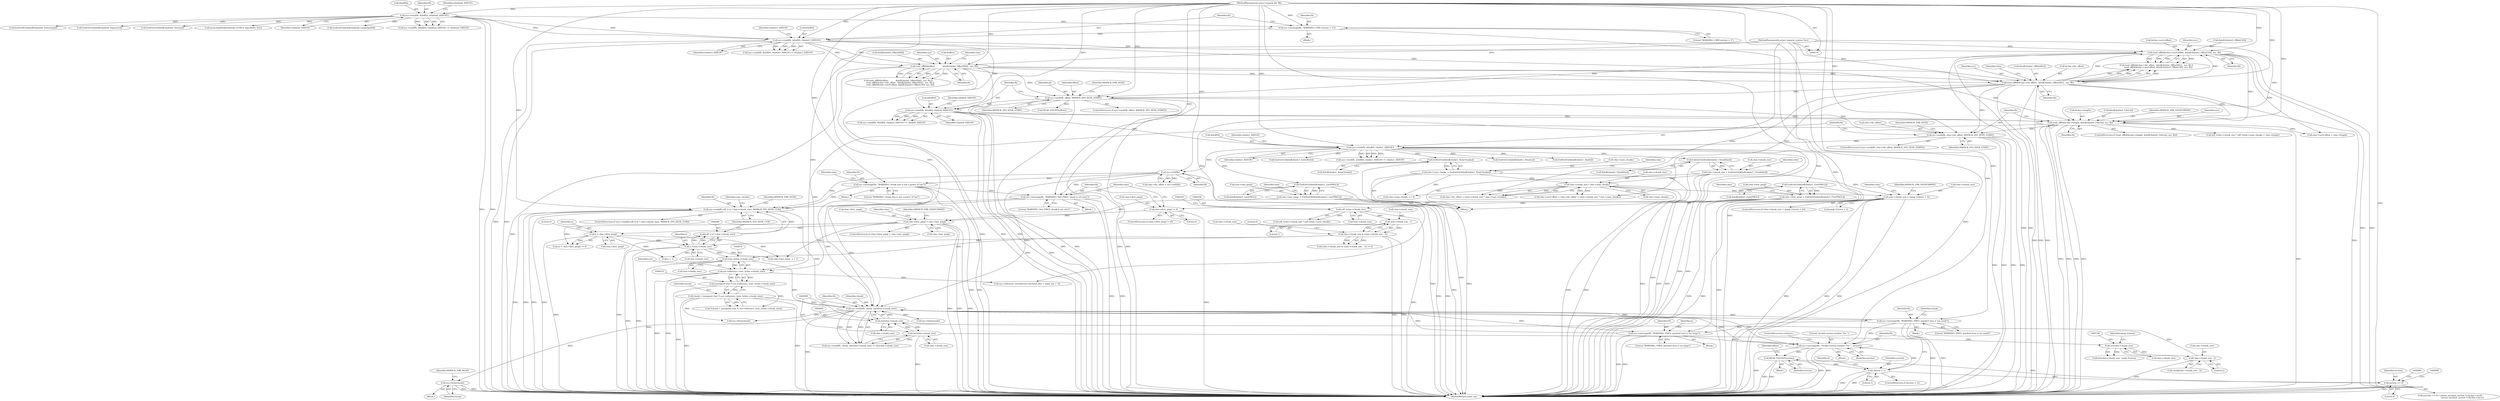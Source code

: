digraph "0_libmspack_2f084136cfe0d05e5bf5703f3e83c6d955234b4d@API" {
"1000704" [label="(Call,sys->free(chunk))"];
"1000690" [label="(Call,sys->read(fh, chunk, (int)chm->chunk_size))"];
"1000643" [label="(Call,sys->seek(fh,(off_t) (x * chm->chunk_size), MSPACK_SYS_SEEK_CUR))"];
"1000596" [label="(Call,sys->message(fh, \"WARNING; first PMGL chunk is not zero\"))"];
"1000586" [label="(Call,sys->message(fh, \"WARNING; chunk size is not a power of two\"))"];
"1000423" [label="(Call,sys->tell(fh))"];
"1000408" [label="(Call,sys->read(fh, &buf[0], chmhs1_SIZEOF))"];
"1000397" [label="(Call,sys->seek(fh, chm->dir_offset, MSPACK_SYS_SEEK_START))"];
"1000382" [label="(Call,read_off64(&chm->length, &buf[chmhs0_FileLen], sys, fh))"];
"1000370" [label="(Call,sys->read(fh, &buf[0], chmhs0_SIZEOF))"];
"1000361" [label="(Call,sys->seek(fh, offset, MSPACK_SYS_SEEK_START))"];
"1000344" [label="(Call,read_off64(&chm->sec0.offset, &buf[chmhst3_OffsetCS0], sys, fh))"];
"1000310" [label="(Call,sys->read(fh, &buf[0], chmhst3_SIZEOF))"];
"1000305" [label="(Call,sys->message(fh, \"WARNING; CHM version > 3\"))"];
"1000233" [label="(Call,sys->read(fh, &buf[0], chmhead_SIZEOF))"];
"1000127" [label="(MethodParameterIn,struct mspack_file *fh)"];
"1000333" [label="(Call,read_off64(&chm->dir_offset,  &buf[chmhst_OffsetHS1],  sys, fh))"];
"1000323" [label="(Call,read_off64(&offset,           &buf[chmhst_OffsetHS0],  sys, fh))"];
"1000126" [label="(MethodParameterIn,struct mspack_system *sys)"];
"1000645" [label="(Call,(off_t) (x * chm->chunk_size))"];
"1000647" [label="(Call,x * chm->chunk_size)"];
"1000635" [label="(Call,x = chm->first_pmgl)"];
"1000600" [label="(Call,chm->first_pmgl > chm->last_pmgl)"];
"1000590" [label="(Call,chm->first_pmgl != 0)"];
"1000470" [label="(Call,chm->first_pmgl = EndGetI32(&buf[chmhs1_FirstPMGL]))"];
"1000474" [label="(Call,EndGetI32(&buf[chmhs1_FirstPMGL]))"];
"1000479" [label="(Call,chm->last_pmgl  = EndGetI32(&buf[chmhs1_LastPMGL]))"];
"1000483" [label="(Call,EndGetI32(&buf[chmhs1_LastPMGL]))"];
"1000575" [label="(Call,chm->chunk_size & (chm->chunk_size - 1))"];
"1000579" [label="(Call,chm->chunk_size - 1)"];
"1000557" [label="(Call,(off_t)chm->chunk_size)"];
"1000526" [label="(Call,chm->chunk_size < (pmgl_Entries + 2))"];
"1000505" [label="(Call,chm->chunk_size * chm->num_chunks)"];
"1000425" [label="(Call,chm->chunk_size = EndGetI32(&buf[chmhs1_ChunkSize]))"];
"1000429" [label="(Call,EndGetI32(&buf[chmhs1_ChunkSize]))"];
"1000461" [label="(Call,chm->num_chunks = EndGetI32(&buf[chmhs1_NumChunks]))"];
"1000465" [label="(Call,EndGetI32(&buf[chmhs1_NumChunks]))"];
"1000726" [label="(Call,sys->message(fh, \"WARNING; PMGL quickref area is too small\"))"];
"1000744" [label="(Call,sys->message(fh, \"WARNING; PMGL quickref area is too large\"))"];
"1000836" [label="(Call,sys->message(fh, \"invalid section number '%u'.\", section))"];
"1000832" [label="(Call,section > 1)"];
"1000788" [label="(Call,READ_ENCINT(section))"];
"1000880" [label="(Call,section == 0)"];
"1000667" [label="(Call,chunk = (unsigned char *) sys->alloc(sys, (size_t)chm->chunk_size))"];
"1000669" [label="(Call,(unsigned char *) sys->alloc(sys, (size_t)chm->chunk_size))"];
"1000671" [label="(Call,sys->alloc(sys, (size_t)chm->chunk_size))"];
"1000673" [label="(Call,(size_t)chm->chunk_size)"];
"1000693" [label="(Call,(int)chm->chunk_size)"];
"1000698" [label="(Call,(int)chm->chunk_size)"];
"1000758" [label="(Call,chm->chunk_size - 2)"];
"1000737" [label="(Call,(int)chm->chunk_size)"];
"1000483" [label="(Call,EndGetI32(&buf[chmhs1_LastPMGL]))"];
"1000509" [label="(Call,chm->num_chunks)"];
"1000759" [label="(Call,chm->chunk_size)"];
"1000693" [label="(Call,(int)chm->chunk_size)"];
"1000397" [label="(Call,sys->seek(fh, chm->dir_offset, MSPACK_SYS_SEEK_START))"];
"1000424" [label="(Identifier,fh)"];
"1000537" [label="(Call,chm->num_chunks == 0)"];
"1000789" [label="(Identifier,section)"];
"1000484" [label="(Call,&buf[chmhs1_LastPMGL])"];
"1000415" [label="(Identifier,chmhs1_SIZEOF)"];
"1000790" [label="(Call,READ_ENCINT(offset))"];
"1000839" [label="(Identifier,section)"];
"1000364" [label="(Identifier,MSPACK_SYS_SEEK_START)"];
"1000408" [label="(Call,sys->read(fh, &buf[0], chmhs1_SIZEOF))"];
"1000745" [label="(Identifier,fh)"];
"1000642" [label="(ControlStructure,if (sys->seek(fh,(off_t) (x * chm->chunk_size), MSPACK_SYS_SEEK_CUR)))"];
"1000880" [label="(Call,section == 0)"];
"1000736" [label="(Call,(int)chm->chunk_size - pmgl_Entries)"];
"1000594" [label="(Literal,0)"];
"1000481" [label="(Identifier,chm)"];
"1000376" [label="(Identifier,chmhs0_SIZEOF)"];
"1000695" [label="(Call,chm->chunk_size)"];
"1000348" [label="(Identifier,chm)"];
"1000474" [label="(Call,EndGetI32(&buf[chmhs1_FirstPMGL]))"];
"1000326" [label="(Call,&buf[chmhst_OffsetHS0])"];
"1000470" [label="(Call,chm->first_pmgl = EndGetI32(&buf[chmhs1_FirstPMGL]))"];
"1000580" [label="(Call,chm->chunk_size)"];
"1000590" [label="(Call,chm->first_pmgl != 0)"];
"1000307" [label="(Literal,\"WARNING; CHM version > 3\")"];
"1000316" [label="(Identifier,chmhst3_SIZEOF)"];
"1000539" [label="(Identifier,chm)"];
"1000727" [label="(Identifier,fh)"];
"1000658" [label="(Call,chm->last_pmgl - x + 1)"];
"1000356" [label="(Identifier,fh)"];
"1000505" [label="(Call,chm->chunk_size * chm->num_chunks)"];
"1000726" [label="(Call,sys->message(fh, \"WARNING; PMGL quickref area is too small\"))"];
"1000746" [label="(Literal,\"WARNING; PMGL quickref area is too large\")"];
"1000410" [label="(Call,&buf[0])"];
"1000370" [label="(Call,sys->read(fh, &buf[0], chmhs0_SIZEOF))"];
"1000652" [label="(Identifier,MSPACK_SYS_SEEK_CUR)"];
"1000791" [label="(Identifier,offset)"];
"1000598" [label="(Literal,\"WARNING; first PMGL chunk is not zero\")"];
"1000831" [label="(ControlStructure,if (section > 1))"];
"1000363" [label="(Identifier,offset)"];
"1000344" [label="(Call,read_off64(&chm->sec0.offset, &buf[chmhst3_OffsetCS0], sys, fh))"];
"1000586" [label="(Call,sys->message(fh, \"WARNING; chunk size is not a power of two\"))"];
"1000330" [label="(Identifier,sys)"];
"1000840" [label="(ControlStructure,continue;)"];
"1000707" [label="(Identifier,MSPACK_ERR_READ)"];
"1000332" [label="(Call,read_off64(&chm->dir_offset,  &buf[chmhst_OffsetHS1],  sys, fh) ||\n      read_off64(&chm->sec0.offset, &buf[chmhst3_OffsetCS0], sys, fh))"];
"1000599" [label="(ControlStructure,if (chm->first_pmgl > chm->last_pmgl))"];
"1000392" [label="(Identifier,fh)"];
"1000426" [label="(Call,chm->chunk_size)"];
"1000525" [label="(ControlStructure,if (chm->chunk_size < (pmgl_Entries + 2)))"];
"1000472" [label="(Identifier,chm)"];
"1000371" [label="(Identifier,fh)"];
"1000405" [label="(Identifier,MSPACK_ERR_SEEK)"];
"1000447" [label="(Call,EndGetI32(&buf[chmhs1_Depth]))"];
"1000640" [label="(Literal,0)"];
"1000491" [label="(Identifier,chm)"];
"1000338" [label="(Call,&buf[chmhst_OffsetHS1])"];
"1000635" [label="(Call,x = chm->first_pmgl)"];
"1000322" [label="(Call,read_off64(&offset,           &buf[chmhst_OffsetHS0],  sys, fh) ||\n      read_off64(&chm->dir_offset,  &buf[chmhst_OffsetHS1],  sys, fh) ||\n      read_off64(&chm->sec0.offset, &buf[chmhst3_OffsetCS0], sys, fh))"];
"1000690" [label="(Call,sys->read(fh, chunk, (int)chm->chunk_size))"];
"1000323" [label="(Call,read_off64(&offset,           &buf[chmhst_OffsetHS0],  sys, fh))"];
"1000734" [label="(Identifier,chunk)"];
"1000462" [label="(Call,chm->num_chunks)"];
"1000758" [label="(Call,chm->chunk_size - 2)"];
"1000480" [label="(Call,chm->last_pmgl)"];
"1000662" [label="(Call,x + 1)"];
"1000634" [label="(Call,(x = chm->first_pmgl) != 0)"];
"1000355" [label="(Identifier,sys)"];
"1000689" [label="(Call,sys->read(fh, chunk, (int)chm->chunk_size) != (int)chm->chunk_size)"];
"1000501" [label="(Call,chm->dir_offset + (chm->chunk_size * chm->num_chunks))"];
"1000331" [label="(Identifier,fh)"];
"1000742" [label="(Identifier,pmgl_Entries)"];
"1000414" [label="(Identifier,chmhs1_SIZEOF)"];
"1000465" [label="(Call,EndGetI32(&buf[chmhs1_NumChunks]))"];
"1000698" [label="(Call,(int)chm->chunk_size)"];
"1000669" [label="(Call,(unsigned char *) sys->alloc(sys, (size_t)chm->chunk_size))"];
"1000834" [label="(Literal,1)"];
"1000743" [label="(Block,)"];
"1000882" [label="(Literal,0)"];
"1000657" [label="(Identifier,num_chunks)"];
"1000588" [label="(Literal,\"WARNING; chunk size is not a power of two\")"];
"1000559" [label="(Call,chm->chunk_size)"];
"1000293" [label="(Call,EndGetI32(&buf[chmhead_LanguageID]))"];
"1000666" [label="(Call,!(chunk = (unsigned char *) sys->alloc(sys, (size_t)chm->chunk_size)))"];
"1000602" [label="(Identifier,chm)"];
"1000429" [label="(Call,EndGetI32(&buf[chmhs1_ChunkSize]))"];
"1000832" [label="(Call,section > 1)"];
"1000310" [label="(Call,sys->read(fh, &buf[0], chmhst3_SIZEOF))"];
"1000836" [label="(Call,sys->message(fh, \"invalid section number '%u'.\", section))"];
"1000655" [label="(Identifier,MSPACK_ERR_SEEK)"];
"1000383" [label="(Call,&chm->length)"];
"1000333" [label="(Call,read_off64(&chm->dir_offset,  &buf[chmhst_OffsetHS1],  sys, fh))"];
"1000591" [label="(Call,chm->first_pmgl)"];
"1000601" [label="(Call,chm->first_pmgl)"];
"1000770" [label="(Block,)"];
"1000360" [label="(ControlStructure,if (sys->seek(fh, offset, MSPACK_SYS_SEEK_START)))"];
"1000557" [label="(Call,(off_t)chm->chunk_size)"];
"1000847" [label="(Call,sys->alloc(sys, sizeof(struct mschmd_file) + name_len + 1))"];
"1000579" [label="(Call,chm->chunk_size - 1)"];
"1000576" [label="(Call,chm->chunk_size)"];
"1000387" [label="(Call,&buf[chmhs0_FileLen])"];
"1000317" [label="(Identifier,chmhst3_SIZEOF)"];
"1000306" [label="(Identifier,fh)"];
"1000367" [label="(Identifier,MSPACK_ERR_SEEK)"];
"1000479" [label="(Call,chm->last_pmgl  = EndGetI32(&buf[chmhs1_LastPMGL]))"];
"1000636" [label="(Identifier,x)"];
"1000466" [label="(Call,&buf[chmhs1_NumChunks])"];
"1000667" [label="(Call,chunk = (unsigned char *) sys->alloc(sys, (size_t)chm->chunk_size))"];
"1000649" [label="(Call,chm->chunk_size)"];
"1000399" [label="(Call,chm->dir_offset)"];
"1000585" [label="(Block,)"];
"1000475" [label="(Call,&buf[chmhs1_FirstPMGL])"];
"1000382" [label="(Call,read_off64(&chm->length, &buf[chmhs0_FileLen], sys, fh))"];
"1000647" [label="(Call,x * chm->chunk_size)"];
"1000574" [label="(Call,(chm->chunk_size & (chm->chunk_size - 1)) != 0)"];
"1000788" [label="(Call,READ_ENCINT(section))"];
"1000506" [label="(Call,chm->chunk_size)"];
"1000703" [label="(Block,)"];
"1000671" [label="(Call,sys->alloc(sys, (size_t)chm->chunk_size))"];
"1000700" [label="(Call,chm->chunk_size)"];
"1000648" [label="(Identifier,x)"];
"1000127" [label="(MethodParameterIn,struct mspack_file *fh)"];
"1001072" [label="(Call,sys->free(chunk))"];
"1000692" [label="(Identifier,chunk)"];
"1000637" [label="(Call,chm->first_pmgl)"];
"1000668" [label="(Identifier,chunk)"];
"1000844" [label="(Identifier,fi)"];
"1000409" [label="(Identifier,fh)"];
"1000535" [label="(Identifier,MSPACK_ERR_DATAFORMAT)"];
"1000837" [label="(Identifier,fh)"];
"1000436" [label="(Identifier,chm)"];
"1000351" [label="(Call,&buf[chmhst3_OffsetCS0])"];
"1000614" [label="(Identifier,chm)"];
"1000587" [label="(Identifier,fh)"];
"1000728" [label="(Literal,\"WARNING; PMGL quickref area is too small\")"];
"1000235" [label="(Call,&buf[0])"];
"1000456" [label="(Call,EndGetI32(&buf[chmhs1_IndexRoot]))"];
"1000407" [label="(Call,sys->read(fh, &buf[0], chmhs1_SIZEOF) != chmhs1_SIZEOF)"];
"1000513" [label="(Call,chm->sec0.offset > chm->length)"];
"1000461" [label="(Call,chm->num_chunks = EndGetI32(&buf[chmhs1_NumChunks]))"];
"1000739" [label="(Call,chm->chunk_size)"];
"1000838" [label="(Literal,\"invalid section number '%u'.\")"];
"1000234" [label="(Identifier,fh)"];
"1000395" [label="(Identifier,MSPACK_ERR_DATAFORMAT)"];
"1000675" [label="(Call,chm->chunk_size)"];
"1000592" [label="(Identifier,chm)"];
"1000334" [label="(Call,&chm->dir_offset)"];
"1000345" [label="(Call,&chm->sec0.offset)"];
"1000556" [label="(Call,(off_t)chm->chunk_size * (off_t)chm->num_chunks)"];
"1000762" [label="(Literal,2)"];
"1000748" [label="(Identifier,p)"];
"1000495" [label="(Call,chm->sec0.offset = chm->dir_offset + (chm->chunk_size * chm->num_chunks))"];
"1000575" [label="(Call,chm->chunk_size & (chm->chunk_size - 1))"];
"1000381" [label="(ControlStructure,if (read_off64(&chm->length, &buf[chmhs0_FileLen], sys, fh)))"];
"1000232" [label="(Call,sys->read(fh, &buf[0], chmhead_SIZEOF) != chmhead_SIZEOF)"];
"1000604" [label="(Call,chm->last_pmgl)"];
"1000343" [label="(Identifier,fh)"];
"1000744" [label="(Call,sys->message(fh, \"WARNING; PMGL quickref area is too large\"))"];
"1000756" [label="(Call,chunk[chm->chunk_size - 2])"];
"1000126" [label="(MethodParameterIn,struct mspack_system *sys)"];
"1000284" [label="(Call,EndGetM32(&buf[chmhead_Timestamp]))"];
"1000324" [label="(Call,&offset)"];
"1000881" [label="(Identifier,section)"];
"1000246" [label="(Call,EndGetI32(&buf[chmhead_Signature]))"];
"1000527" [label="(Call,chm->chunk_size)"];
"1000430" [label="(Call,&buf[chmhs1_ChunkSize])"];
"1000233" [label="(Call,sys->read(fh, &buf[0], chmhead_SIZEOF))"];
"1000425" [label="(Call,chm->chunk_size = EndGetI32(&buf[chmhs1_ChunkSize]))"];
"1000833" [label="(Identifier,section)"];
"1000856" [label="(Call,sys->free(chunk))"];
"1000342" [label="(Identifier,sys)"];
"1000673" [label="(Call,(size_t)chm->chunk_size)"];
"1000597" [label="(Identifier,fh)"];
"1000311" [label="(Identifier,fh)"];
"1000644" [label="(Identifier,fh)"];
"1000312" [label="(Call,&buf[0])"];
"1001081" [label="(MethodReturn,static int)"];
"1000369" [label="(Call,sys->read(fh, &buf[0], chmhs0_SIZEOF) != chmhs0_SIZEOF)"];
"1000130" [label="(Block,)"];
"1000691" [label="(Identifier,fh)"];
"1000240" [label="(Identifier,chmhead_SIZEOF)"];
"1000555" [label="(Call,(off_t)chm->chunk_size * (off_t)chm->num_chunks > chm->length)"];
"1000583" [label="(Literal,1)"];
"1000305" [label="(Call,sys->message(fh, \"WARNING; CHM version > 3\"))"];
"1000609" [label="(Identifier,MSPACK_ERR_DATAFORMAT)"];
"1000419" [label="(Call,chm->dir_offset = sys->tell(fh))"];
"1000595" [label="(Block,)"];
"1000304" [label="(Block,)"];
"1000471" [label="(Call,chm->first_pmgl)"];
"1000879" [label="(Call,(section == 0) ? (struct mschmd_section *) (&chm->sec0)\n                                     : (struct mschmd_section *) (&chm->sec1))"];
"1000275" [label="(Call,EndGetI32(&buf[chmhead_Version]))"];
"1000526" [label="(Call,chm->chunk_size < (pmgl_Entries + 2))"];
"1000672" [label="(Identifier,sys)"];
"1000530" [label="(Call,pmgl_Entries + 2)"];
"1000257" [label="(Call,memcmp(&buf[chmhead_GUID1], &guids[0], 32L))"];
"1000372" [label="(Call,&buf[0])"];
"1000402" [label="(Identifier,MSPACK_SYS_SEEK_START)"];
"1000835" [label="(Block,)"];
"1000737" [label="(Call,(int)chm->chunk_size)"];
"1000643" [label="(Call,sys->seek(fh,(off_t) (x * chm->chunk_size), MSPACK_SYS_SEEK_CUR))"];
"1000596" [label="(Call,sys->message(fh, \"WARNING; first PMGL chunk is not zero\"))"];
"1000398" [label="(Identifier,fh)"];
"1000336" [label="(Identifier,chm)"];
"1000438" [label="(Call,EndGetI32(&buf[chmhs1_Density]))"];
"1000705" [label="(Identifier,chunk)"];
"1000600" [label="(Call,chm->first_pmgl > chm->last_pmgl)"];
"1000309" [label="(Call,sys->read(fh, &buf[0], chmhst3_SIZEOF) != chmhst3_SIZEOF)"];
"1000645" [label="(Call,(off_t) (x * chm->chunk_size))"];
"1000423" [label="(Call,sys->tell(fh))"];
"1000391" [label="(Identifier,sys)"];
"1000239" [label="(Identifier,chmhead_SIZEOF)"];
"1000589" [label="(ControlStructure,if (chm->first_pmgl != 0))"];
"1000704" [label="(Call,sys->free(chunk))"];
"1000377" [label="(Identifier,chmhs0_SIZEOF)"];
"1000362" [label="(Identifier,fh)"];
"1000361" [label="(Call,sys->seek(fh, offset, MSPACK_SYS_SEEK_START))"];
"1000725" [label="(Block,)"];
"1000584" [label="(Literal,0)"];
"1000396" [label="(ControlStructure,if (sys->seek(fh, chm->dir_offset, MSPACK_SYS_SEEK_START)))"];
"1000704" -> "1000703"  [label="AST: "];
"1000704" -> "1000705"  [label="CFG: "];
"1000705" -> "1000704"  [label="AST: "];
"1000707" -> "1000704"  [label="CFG: "];
"1000704" -> "1001081"  [label="DDG: "];
"1000704" -> "1001081"  [label="DDG: "];
"1000690" -> "1000704"  [label="DDG: "];
"1000690" -> "1000689"  [label="AST: "];
"1000690" -> "1000693"  [label="CFG: "];
"1000691" -> "1000690"  [label="AST: "];
"1000692" -> "1000690"  [label="AST: "];
"1000693" -> "1000690"  [label="AST: "];
"1000699" -> "1000690"  [label="CFG: "];
"1000690" -> "1001081"  [label="DDG: "];
"1000690" -> "1000689"  [label="DDG: "];
"1000690" -> "1000689"  [label="DDG: "];
"1000690" -> "1000689"  [label="DDG: "];
"1000643" -> "1000690"  [label="DDG: "];
"1000596" -> "1000690"  [label="DDG: "];
"1000726" -> "1000690"  [label="DDG: "];
"1000744" -> "1000690"  [label="DDG: "];
"1000586" -> "1000690"  [label="DDG: "];
"1000836" -> "1000690"  [label="DDG: "];
"1000423" -> "1000690"  [label="DDG: "];
"1000127" -> "1000690"  [label="DDG: "];
"1000667" -> "1000690"  [label="DDG: "];
"1000693" -> "1000690"  [label="DDG: "];
"1000690" -> "1000726"  [label="DDG: "];
"1000690" -> "1000744"  [label="DDG: "];
"1000690" -> "1000836"  [label="DDG: "];
"1000690" -> "1000856"  [label="DDG: "];
"1000690" -> "1001072"  [label="DDG: "];
"1000643" -> "1000642"  [label="AST: "];
"1000643" -> "1000652"  [label="CFG: "];
"1000644" -> "1000643"  [label="AST: "];
"1000645" -> "1000643"  [label="AST: "];
"1000652" -> "1000643"  [label="AST: "];
"1000655" -> "1000643"  [label="CFG: "];
"1000657" -> "1000643"  [label="CFG: "];
"1000643" -> "1001081"  [label="DDG: "];
"1000643" -> "1001081"  [label="DDG: "];
"1000643" -> "1001081"  [label="DDG: "];
"1000643" -> "1001081"  [label="DDG: "];
"1000596" -> "1000643"  [label="DDG: "];
"1000586" -> "1000643"  [label="DDG: "];
"1000423" -> "1000643"  [label="DDG: "];
"1000127" -> "1000643"  [label="DDG: "];
"1000645" -> "1000643"  [label="DDG: "];
"1000596" -> "1000595"  [label="AST: "];
"1000596" -> "1000598"  [label="CFG: "];
"1000597" -> "1000596"  [label="AST: "];
"1000598" -> "1000596"  [label="AST: "];
"1000602" -> "1000596"  [label="CFG: "];
"1000596" -> "1001081"  [label="DDG: "];
"1000596" -> "1001081"  [label="DDG: "];
"1000586" -> "1000596"  [label="DDG: "];
"1000423" -> "1000596"  [label="DDG: "];
"1000127" -> "1000596"  [label="DDG: "];
"1000586" -> "1000585"  [label="AST: "];
"1000586" -> "1000588"  [label="CFG: "];
"1000587" -> "1000586"  [label="AST: "];
"1000588" -> "1000586"  [label="AST: "];
"1000592" -> "1000586"  [label="CFG: "];
"1000586" -> "1001081"  [label="DDG: "];
"1000586" -> "1001081"  [label="DDG: "];
"1000423" -> "1000586"  [label="DDG: "];
"1000127" -> "1000586"  [label="DDG: "];
"1000423" -> "1000419"  [label="AST: "];
"1000423" -> "1000424"  [label="CFG: "];
"1000424" -> "1000423"  [label="AST: "];
"1000419" -> "1000423"  [label="CFG: "];
"1000423" -> "1001081"  [label="DDG: "];
"1000423" -> "1000419"  [label="DDG: "];
"1000408" -> "1000423"  [label="DDG: "];
"1000127" -> "1000423"  [label="DDG: "];
"1000408" -> "1000407"  [label="AST: "];
"1000408" -> "1000414"  [label="CFG: "];
"1000409" -> "1000408"  [label="AST: "];
"1000410" -> "1000408"  [label="AST: "];
"1000414" -> "1000408"  [label="AST: "];
"1000415" -> "1000408"  [label="CFG: "];
"1000408" -> "1001081"  [label="DDG: "];
"1000408" -> "1001081"  [label="DDG: "];
"1000408" -> "1000407"  [label="DDG: "];
"1000408" -> "1000407"  [label="DDG: "];
"1000408" -> "1000407"  [label="DDG: "];
"1000397" -> "1000408"  [label="DDG: "];
"1000127" -> "1000408"  [label="DDG: "];
"1000370" -> "1000408"  [label="DDG: "];
"1000408" -> "1000429"  [label="DDG: "];
"1000408" -> "1000438"  [label="DDG: "];
"1000408" -> "1000447"  [label="DDG: "];
"1000408" -> "1000456"  [label="DDG: "];
"1000408" -> "1000465"  [label="DDG: "];
"1000408" -> "1000474"  [label="DDG: "];
"1000408" -> "1000483"  [label="DDG: "];
"1000397" -> "1000396"  [label="AST: "];
"1000397" -> "1000402"  [label="CFG: "];
"1000398" -> "1000397"  [label="AST: "];
"1000399" -> "1000397"  [label="AST: "];
"1000402" -> "1000397"  [label="AST: "];
"1000405" -> "1000397"  [label="CFG: "];
"1000409" -> "1000397"  [label="CFG: "];
"1000397" -> "1001081"  [label="DDG: "];
"1000397" -> "1001081"  [label="DDG: "];
"1000397" -> "1001081"  [label="DDG: "];
"1000397" -> "1001081"  [label="DDG: "];
"1000382" -> "1000397"  [label="DDG: "];
"1000127" -> "1000397"  [label="DDG: "];
"1000333" -> "1000397"  [label="DDG: "];
"1000361" -> "1000397"  [label="DDG: "];
"1000382" -> "1000381"  [label="AST: "];
"1000382" -> "1000392"  [label="CFG: "];
"1000383" -> "1000382"  [label="AST: "];
"1000387" -> "1000382"  [label="AST: "];
"1000391" -> "1000382"  [label="AST: "];
"1000392" -> "1000382"  [label="AST: "];
"1000395" -> "1000382"  [label="CFG: "];
"1000398" -> "1000382"  [label="CFG: "];
"1000382" -> "1001081"  [label="DDG: "];
"1000382" -> "1001081"  [label="DDG: "];
"1000382" -> "1001081"  [label="DDG: "];
"1000382" -> "1001081"  [label="DDG: "];
"1000382" -> "1001081"  [label="DDG: "];
"1000370" -> "1000382"  [label="DDG: "];
"1000370" -> "1000382"  [label="DDG: "];
"1000344" -> "1000382"  [label="DDG: "];
"1000333" -> "1000382"  [label="DDG: "];
"1000323" -> "1000382"  [label="DDG: "];
"1000126" -> "1000382"  [label="DDG: "];
"1000127" -> "1000382"  [label="DDG: "];
"1000382" -> "1000513"  [label="DDG: "];
"1000382" -> "1000555"  [label="DDG: "];
"1000382" -> "1000671"  [label="DDG: "];
"1000370" -> "1000369"  [label="AST: "];
"1000370" -> "1000376"  [label="CFG: "];
"1000371" -> "1000370"  [label="AST: "];
"1000372" -> "1000370"  [label="AST: "];
"1000376" -> "1000370"  [label="AST: "];
"1000377" -> "1000370"  [label="CFG: "];
"1000370" -> "1001081"  [label="DDG: "];
"1000370" -> "1001081"  [label="DDG: "];
"1000370" -> "1000369"  [label="DDG: "];
"1000370" -> "1000369"  [label="DDG: "];
"1000370" -> "1000369"  [label="DDG: "];
"1000361" -> "1000370"  [label="DDG: "];
"1000127" -> "1000370"  [label="DDG: "];
"1000310" -> "1000370"  [label="DDG: "];
"1000361" -> "1000360"  [label="AST: "];
"1000361" -> "1000364"  [label="CFG: "];
"1000362" -> "1000361"  [label="AST: "];
"1000363" -> "1000361"  [label="AST: "];
"1000364" -> "1000361"  [label="AST: "];
"1000367" -> "1000361"  [label="CFG: "];
"1000371" -> "1000361"  [label="CFG: "];
"1000361" -> "1001081"  [label="DDG: "];
"1000361" -> "1001081"  [label="DDG: "];
"1000361" -> "1001081"  [label="DDG: "];
"1000361" -> "1001081"  [label="DDG: "];
"1000344" -> "1000361"  [label="DDG: "];
"1000323" -> "1000361"  [label="DDG: "];
"1000333" -> "1000361"  [label="DDG: "];
"1000127" -> "1000361"  [label="DDG: "];
"1000361" -> "1000790"  [label="DDG: "];
"1000344" -> "1000332"  [label="AST: "];
"1000344" -> "1000356"  [label="CFG: "];
"1000345" -> "1000344"  [label="AST: "];
"1000351" -> "1000344"  [label="AST: "];
"1000355" -> "1000344"  [label="AST: "];
"1000356" -> "1000344"  [label="AST: "];
"1000332" -> "1000344"  [label="CFG: "];
"1000344" -> "1001081"  [label="DDG: "];
"1000344" -> "1001081"  [label="DDG: "];
"1000344" -> "1001081"  [label="DDG: "];
"1000344" -> "1001081"  [label="DDG: "];
"1000344" -> "1000332"  [label="DDG: "];
"1000344" -> "1000332"  [label="DDG: "];
"1000344" -> "1000332"  [label="DDG: "];
"1000344" -> "1000332"  [label="DDG: "];
"1000310" -> "1000344"  [label="DDG: "];
"1000333" -> "1000344"  [label="DDG: "];
"1000333" -> "1000344"  [label="DDG: "];
"1000126" -> "1000344"  [label="DDG: "];
"1000127" -> "1000344"  [label="DDG: "];
"1000344" -> "1000513"  [label="DDG: "];
"1000310" -> "1000309"  [label="AST: "];
"1000310" -> "1000316"  [label="CFG: "];
"1000311" -> "1000310"  [label="AST: "];
"1000312" -> "1000310"  [label="AST: "];
"1000316" -> "1000310"  [label="AST: "];
"1000317" -> "1000310"  [label="CFG: "];
"1000310" -> "1001081"  [label="DDG: "];
"1000310" -> "1001081"  [label="DDG: "];
"1000310" -> "1000309"  [label="DDG: "];
"1000310" -> "1000309"  [label="DDG: "];
"1000310" -> "1000309"  [label="DDG: "];
"1000305" -> "1000310"  [label="DDG: "];
"1000233" -> "1000310"  [label="DDG: "];
"1000233" -> "1000310"  [label="DDG: "];
"1000127" -> "1000310"  [label="DDG: "];
"1000310" -> "1000323"  [label="DDG: "];
"1000310" -> "1000323"  [label="DDG: "];
"1000310" -> "1000333"  [label="DDG: "];
"1000305" -> "1000304"  [label="AST: "];
"1000305" -> "1000307"  [label="CFG: "];
"1000306" -> "1000305"  [label="AST: "];
"1000307" -> "1000305"  [label="AST: "];
"1000311" -> "1000305"  [label="CFG: "];
"1000305" -> "1001081"  [label="DDG: "];
"1000233" -> "1000305"  [label="DDG: "];
"1000127" -> "1000305"  [label="DDG: "];
"1000233" -> "1000232"  [label="AST: "];
"1000233" -> "1000239"  [label="CFG: "];
"1000234" -> "1000233"  [label="AST: "];
"1000235" -> "1000233"  [label="AST: "];
"1000239" -> "1000233"  [label="AST: "];
"1000240" -> "1000233"  [label="CFG: "];
"1000233" -> "1001081"  [label="DDG: "];
"1000233" -> "1001081"  [label="DDG: "];
"1000233" -> "1000232"  [label="DDG: "];
"1000233" -> "1000232"  [label="DDG: "];
"1000233" -> "1000232"  [label="DDG: "];
"1000127" -> "1000233"  [label="DDG: "];
"1000233" -> "1000246"  [label="DDG: "];
"1000233" -> "1000257"  [label="DDG: "];
"1000233" -> "1000275"  [label="DDG: "];
"1000233" -> "1000284"  [label="DDG: "];
"1000233" -> "1000293"  [label="DDG: "];
"1000127" -> "1000125"  [label="AST: "];
"1000127" -> "1001081"  [label="DDG: "];
"1000127" -> "1000323"  [label="DDG: "];
"1000127" -> "1000333"  [label="DDG: "];
"1000127" -> "1000726"  [label="DDG: "];
"1000127" -> "1000744"  [label="DDG: "];
"1000127" -> "1000836"  [label="DDG: "];
"1000333" -> "1000332"  [label="AST: "];
"1000333" -> "1000343"  [label="CFG: "];
"1000334" -> "1000333"  [label="AST: "];
"1000338" -> "1000333"  [label="AST: "];
"1000342" -> "1000333"  [label="AST: "];
"1000343" -> "1000333"  [label="AST: "];
"1000348" -> "1000333"  [label="CFG: "];
"1000332" -> "1000333"  [label="CFG: "];
"1000333" -> "1001081"  [label="DDG: "];
"1000333" -> "1001081"  [label="DDG: "];
"1000333" -> "1001081"  [label="DDG: "];
"1000333" -> "1001081"  [label="DDG: "];
"1000333" -> "1000332"  [label="DDG: "];
"1000333" -> "1000332"  [label="DDG: "];
"1000333" -> "1000332"  [label="DDG: "];
"1000333" -> "1000332"  [label="DDG: "];
"1000323" -> "1000333"  [label="DDG: "];
"1000323" -> "1000333"  [label="DDG: "];
"1000126" -> "1000333"  [label="DDG: "];
"1000333" -> "1000495"  [label="DDG: "];
"1000333" -> "1000501"  [label="DDG: "];
"1000323" -> "1000322"  [label="AST: "];
"1000323" -> "1000331"  [label="CFG: "];
"1000324" -> "1000323"  [label="AST: "];
"1000326" -> "1000323"  [label="AST: "];
"1000330" -> "1000323"  [label="AST: "];
"1000331" -> "1000323"  [label="AST: "];
"1000336" -> "1000323"  [label="CFG: "];
"1000322" -> "1000323"  [label="CFG: "];
"1000323" -> "1001081"  [label="DDG: "];
"1000323" -> "1001081"  [label="DDG: "];
"1000323" -> "1001081"  [label="DDG: "];
"1000323" -> "1001081"  [label="DDG: "];
"1000323" -> "1000322"  [label="DDG: "];
"1000323" -> "1000322"  [label="DDG: "];
"1000323" -> "1000322"  [label="DDG: "];
"1000323" -> "1000322"  [label="DDG: "];
"1000126" -> "1000323"  [label="DDG: "];
"1000126" -> "1000125"  [label="AST: "];
"1000126" -> "1001081"  [label="DDG: "];
"1000126" -> "1000671"  [label="DDG: "];
"1000126" -> "1000847"  [label="DDG: "];
"1000645" -> "1000647"  [label="CFG: "];
"1000646" -> "1000645"  [label="AST: "];
"1000647" -> "1000645"  [label="AST: "];
"1000652" -> "1000645"  [label="CFG: "];
"1000645" -> "1001081"  [label="DDG: "];
"1000647" -> "1000645"  [label="DDG: "];
"1000647" -> "1000645"  [label="DDG: "];
"1000647" -> "1000649"  [label="CFG: "];
"1000648" -> "1000647"  [label="AST: "];
"1000649" -> "1000647"  [label="AST: "];
"1000647" -> "1001081"  [label="DDG: "];
"1000647" -> "1001081"  [label="DDG: "];
"1000635" -> "1000647"  [label="DDG: "];
"1000575" -> "1000647"  [label="DDG: "];
"1000647" -> "1000658"  [label="DDG: "];
"1000647" -> "1000662"  [label="DDG: "];
"1000647" -> "1000673"  [label="DDG: "];
"1000635" -> "1000634"  [label="AST: "];
"1000635" -> "1000637"  [label="CFG: "];
"1000636" -> "1000635"  [label="AST: "];
"1000637" -> "1000635"  [label="AST: "];
"1000640" -> "1000635"  [label="CFG: "];
"1000635" -> "1001081"  [label="DDG: "];
"1000635" -> "1000634"  [label="DDG: "];
"1000600" -> "1000635"  [label="DDG: "];
"1000635" -> "1000658"  [label="DDG: "];
"1000635" -> "1000662"  [label="DDG: "];
"1000600" -> "1000599"  [label="AST: "];
"1000600" -> "1000604"  [label="CFG: "];
"1000601" -> "1000600"  [label="AST: "];
"1000604" -> "1000600"  [label="AST: "];
"1000609" -> "1000600"  [label="CFG: "];
"1000614" -> "1000600"  [label="CFG: "];
"1000600" -> "1001081"  [label="DDG: "];
"1000600" -> "1001081"  [label="DDG: "];
"1000600" -> "1001081"  [label="DDG: "];
"1000590" -> "1000600"  [label="DDG: "];
"1000479" -> "1000600"  [label="DDG: "];
"1000600" -> "1000634"  [label="DDG: "];
"1000600" -> "1000658"  [label="DDG: "];
"1000590" -> "1000589"  [label="AST: "];
"1000590" -> "1000594"  [label="CFG: "];
"1000591" -> "1000590"  [label="AST: "];
"1000594" -> "1000590"  [label="AST: "];
"1000597" -> "1000590"  [label="CFG: "];
"1000602" -> "1000590"  [label="CFG: "];
"1000590" -> "1001081"  [label="DDG: "];
"1000470" -> "1000590"  [label="DDG: "];
"1000470" -> "1000130"  [label="AST: "];
"1000470" -> "1000474"  [label="CFG: "];
"1000471" -> "1000470"  [label="AST: "];
"1000474" -> "1000470"  [label="AST: "];
"1000481" -> "1000470"  [label="CFG: "];
"1000470" -> "1001081"  [label="DDG: "];
"1000470" -> "1001081"  [label="DDG: "];
"1000474" -> "1000470"  [label="DDG: "];
"1000474" -> "1000475"  [label="CFG: "];
"1000475" -> "1000474"  [label="AST: "];
"1000474" -> "1001081"  [label="DDG: "];
"1000479" -> "1000130"  [label="AST: "];
"1000479" -> "1000483"  [label="CFG: "];
"1000480" -> "1000479"  [label="AST: "];
"1000483" -> "1000479"  [label="AST: "];
"1000491" -> "1000479"  [label="CFG: "];
"1000479" -> "1001081"  [label="DDG: "];
"1000479" -> "1001081"  [label="DDG: "];
"1000483" -> "1000479"  [label="DDG: "];
"1000483" -> "1000484"  [label="CFG: "];
"1000484" -> "1000483"  [label="AST: "];
"1000483" -> "1001081"  [label="DDG: "];
"1000575" -> "1000574"  [label="AST: "];
"1000575" -> "1000579"  [label="CFG: "];
"1000576" -> "1000575"  [label="AST: "];
"1000579" -> "1000575"  [label="AST: "];
"1000584" -> "1000575"  [label="CFG: "];
"1000575" -> "1001081"  [label="DDG: "];
"1000575" -> "1001081"  [label="DDG: "];
"1000575" -> "1000574"  [label="DDG: "];
"1000575" -> "1000574"  [label="DDG: "];
"1000579" -> "1000575"  [label="DDG: "];
"1000579" -> "1000575"  [label="DDG: "];
"1000575" -> "1000673"  [label="DDG: "];
"1000579" -> "1000583"  [label="CFG: "];
"1000580" -> "1000579"  [label="AST: "];
"1000583" -> "1000579"  [label="AST: "];
"1000557" -> "1000579"  [label="DDG: "];
"1000557" -> "1000556"  [label="AST: "];
"1000557" -> "1000559"  [label="CFG: "];
"1000558" -> "1000557"  [label="AST: "];
"1000559" -> "1000557"  [label="AST: "];
"1000563" -> "1000557"  [label="CFG: "];
"1000557" -> "1001081"  [label="DDG: "];
"1000557" -> "1000556"  [label="DDG: "];
"1000526" -> "1000557"  [label="DDG: "];
"1000526" -> "1000525"  [label="AST: "];
"1000526" -> "1000530"  [label="CFG: "];
"1000527" -> "1000526"  [label="AST: "];
"1000530" -> "1000526"  [label="AST: "];
"1000535" -> "1000526"  [label="CFG: "];
"1000539" -> "1000526"  [label="CFG: "];
"1000526" -> "1001081"  [label="DDG: "];
"1000526" -> "1001081"  [label="DDG: "];
"1000526" -> "1001081"  [label="DDG: "];
"1000505" -> "1000526"  [label="DDG: "];
"1000425" -> "1000526"  [label="DDG: "];
"1000505" -> "1000501"  [label="AST: "];
"1000505" -> "1000509"  [label="CFG: "];
"1000506" -> "1000505"  [label="AST: "];
"1000509" -> "1000505"  [label="AST: "];
"1000501" -> "1000505"  [label="CFG: "];
"1000505" -> "1001081"  [label="DDG: "];
"1000505" -> "1001081"  [label="DDG: "];
"1000505" -> "1000495"  [label="DDG: "];
"1000505" -> "1000495"  [label="DDG: "];
"1000505" -> "1000501"  [label="DDG: "];
"1000505" -> "1000501"  [label="DDG: "];
"1000425" -> "1000505"  [label="DDG: "];
"1000461" -> "1000505"  [label="DDG: "];
"1000505" -> "1000537"  [label="DDG: "];
"1000425" -> "1000130"  [label="AST: "];
"1000425" -> "1000429"  [label="CFG: "];
"1000426" -> "1000425"  [label="AST: "];
"1000429" -> "1000425"  [label="AST: "];
"1000436" -> "1000425"  [label="CFG: "];
"1000425" -> "1001081"  [label="DDG: "];
"1000425" -> "1001081"  [label="DDG: "];
"1000429" -> "1000425"  [label="DDG: "];
"1000429" -> "1000430"  [label="CFG: "];
"1000430" -> "1000429"  [label="AST: "];
"1000429" -> "1001081"  [label="DDG: "];
"1000461" -> "1000130"  [label="AST: "];
"1000461" -> "1000465"  [label="CFG: "];
"1000462" -> "1000461"  [label="AST: "];
"1000465" -> "1000461"  [label="AST: "];
"1000472" -> "1000461"  [label="CFG: "];
"1000461" -> "1001081"  [label="DDG: "];
"1000461" -> "1001081"  [label="DDG: "];
"1000465" -> "1000461"  [label="DDG: "];
"1000461" -> "1000537"  [label="DDG: "];
"1000465" -> "1000466"  [label="CFG: "];
"1000466" -> "1000465"  [label="AST: "];
"1000465" -> "1001081"  [label="DDG: "];
"1000726" -> "1000725"  [label="AST: "];
"1000726" -> "1000728"  [label="CFG: "];
"1000727" -> "1000726"  [label="AST: "];
"1000728" -> "1000726"  [label="AST: "];
"1000734" -> "1000726"  [label="CFG: "];
"1000726" -> "1001081"  [label="DDG: "];
"1000726" -> "1001081"  [label="DDG: "];
"1000726" -> "1000744"  [label="DDG: "];
"1000726" -> "1000836"  [label="DDG: "];
"1000744" -> "1000743"  [label="AST: "];
"1000744" -> "1000746"  [label="CFG: "];
"1000745" -> "1000744"  [label="AST: "];
"1000746" -> "1000744"  [label="AST: "];
"1000748" -> "1000744"  [label="CFG: "];
"1000744" -> "1001081"  [label="DDG: "];
"1000744" -> "1001081"  [label="DDG: "];
"1000744" -> "1000836"  [label="DDG: "];
"1000836" -> "1000835"  [label="AST: "];
"1000836" -> "1000839"  [label="CFG: "];
"1000837" -> "1000836"  [label="AST: "];
"1000838" -> "1000836"  [label="AST: "];
"1000839" -> "1000836"  [label="AST: "];
"1000840" -> "1000836"  [label="CFG: "];
"1000836" -> "1001081"  [label="DDG: "];
"1000836" -> "1001081"  [label="DDG: "];
"1000836" -> "1001081"  [label="DDG: "];
"1000836" -> "1000788"  [label="DDG: "];
"1000832" -> "1000836"  [label="DDG: "];
"1000832" -> "1000831"  [label="AST: "];
"1000832" -> "1000834"  [label="CFG: "];
"1000833" -> "1000832"  [label="AST: "];
"1000834" -> "1000832"  [label="AST: "];
"1000837" -> "1000832"  [label="CFG: "];
"1000844" -> "1000832"  [label="CFG: "];
"1000832" -> "1001081"  [label="DDG: "];
"1000832" -> "1001081"  [label="DDG: "];
"1000788" -> "1000832"  [label="DDG: "];
"1000832" -> "1000880"  [label="DDG: "];
"1000788" -> "1000770"  [label="AST: "];
"1000788" -> "1000789"  [label="CFG: "];
"1000789" -> "1000788"  [label="AST: "];
"1000791" -> "1000788"  [label="CFG: "];
"1000788" -> "1001081"  [label="DDG: "];
"1000788" -> "1001081"  [label="DDG: "];
"1000880" -> "1000788"  [label="DDG: "];
"1000880" -> "1000879"  [label="AST: "];
"1000880" -> "1000882"  [label="CFG: "];
"1000881" -> "1000880"  [label="AST: "];
"1000882" -> "1000880"  [label="AST: "];
"1000884" -> "1000880"  [label="CFG: "];
"1000890" -> "1000880"  [label="CFG: "];
"1000880" -> "1001081"  [label="DDG: "];
"1000667" -> "1000666"  [label="AST: "];
"1000667" -> "1000669"  [label="CFG: "];
"1000668" -> "1000667"  [label="AST: "];
"1000669" -> "1000667"  [label="AST: "];
"1000666" -> "1000667"  [label="CFG: "];
"1000667" -> "1001081"  [label="DDG: "];
"1000667" -> "1001081"  [label="DDG: "];
"1000667" -> "1000666"  [label="DDG: "];
"1000669" -> "1000667"  [label="DDG: "];
"1000667" -> "1001072"  [label="DDG: "];
"1000669" -> "1000671"  [label="CFG: "];
"1000670" -> "1000669"  [label="AST: "];
"1000671" -> "1000669"  [label="AST: "];
"1000669" -> "1001081"  [label="DDG: "];
"1000669" -> "1000666"  [label="DDG: "];
"1000671" -> "1000669"  [label="DDG: "];
"1000671" -> "1000669"  [label="DDG: "];
"1000671" -> "1000673"  [label="CFG: "];
"1000672" -> "1000671"  [label="AST: "];
"1000673" -> "1000671"  [label="AST: "];
"1000671" -> "1001081"  [label="DDG: "];
"1000671" -> "1001081"  [label="DDG: "];
"1000673" -> "1000671"  [label="DDG: "];
"1000671" -> "1000847"  [label="DDG: "];
"1000673" -> "1000675"  [label="CFG: "];
"1000674" -> "1000673"  [label="AST: "];
"1000675" -> "1000673"  [label="AST: "];
"1000673" -> "1001081"  [label="DDG: "];
"1000673" -> "1000693"  [label="DDG: "];
"1000693" -> "1000695"  [label="CFG: "];
"1000694" -> "1000693"  [label="AST: "];
"1000695" -> "1000693"  [label="AST: "];
"1000698" -> "1000693"  [label="DDG: "];
"1000758" -> "1000693"  [label="DDG: "];
"1000693" -> "1000698"  [label="DDG: "];
"1000698" -> "1000689"  [label="AST: "];
"1000698" -> "1000700"  [label="CFG: "];
"1000699" -> "1000698"  [label="AST: "];
"1000700" -> "1000698"  [label="AST: "];
"1000689" -> "1000698"  [label="CFG: "];
"1000698" -> "1001081"  [label="DDG: "];
"1000698" -> "1000689"  [label="DDG: "];
"1000698" -> "1000737"  [label="DDG: "];
"1000758" -> "1000756"  [label="AST: "];
"1000758" -> "1000762"  [label="CFG: "];
"1000759" -> "1000758"  [label="AST: "];
"1000762" -> "1000758"  [label="AST: "];
"1000756" -> "1000758"  [label="CFG: "];
"1000758" -> "1001081"  [label="DDG: "];
"1000737" -> "1000758"  [label="DDG: "];
"1000737" -> "1000736"  [label="AST: "];
"1000737" -> "1000739"  [label="CFG: "];
"1000738" -> "1000737"  [label="AST: "];
"1000739" -> "1000737"  [label="AST: "];
"1000742" -> "1000737"  [label="CFG: "];
"1000737" -> "1000736"  [label="DDG: "];
}
